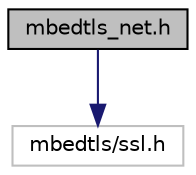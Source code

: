 digraph "mbedtls_net.h"
{
 // LATEX_PDF_SIZE
  edge [fontname="Helvetica",fontsize="10",labelfontname="Helvetica",labelfontsize="10"];
  node [fontname="Helvetica",fontsize="10",shape=record];
  Node1 [label="mbedtls_net.h",height=0.2,width=0.4,color="black", fillcolor="grey75", style="filled", fontcolor="black",tooltip="MbedTLS network callbacks declaration."];
  Node1 -> Node2 [color="midnightblue",fontsize="10",style="solid",fontname="Helvetica"];
  Node2 [label="mbedtls/ssl.h",height=0.2,width=0.4,color="grey75", fillcolor="white", style="filled",tooltip=" "];
}
